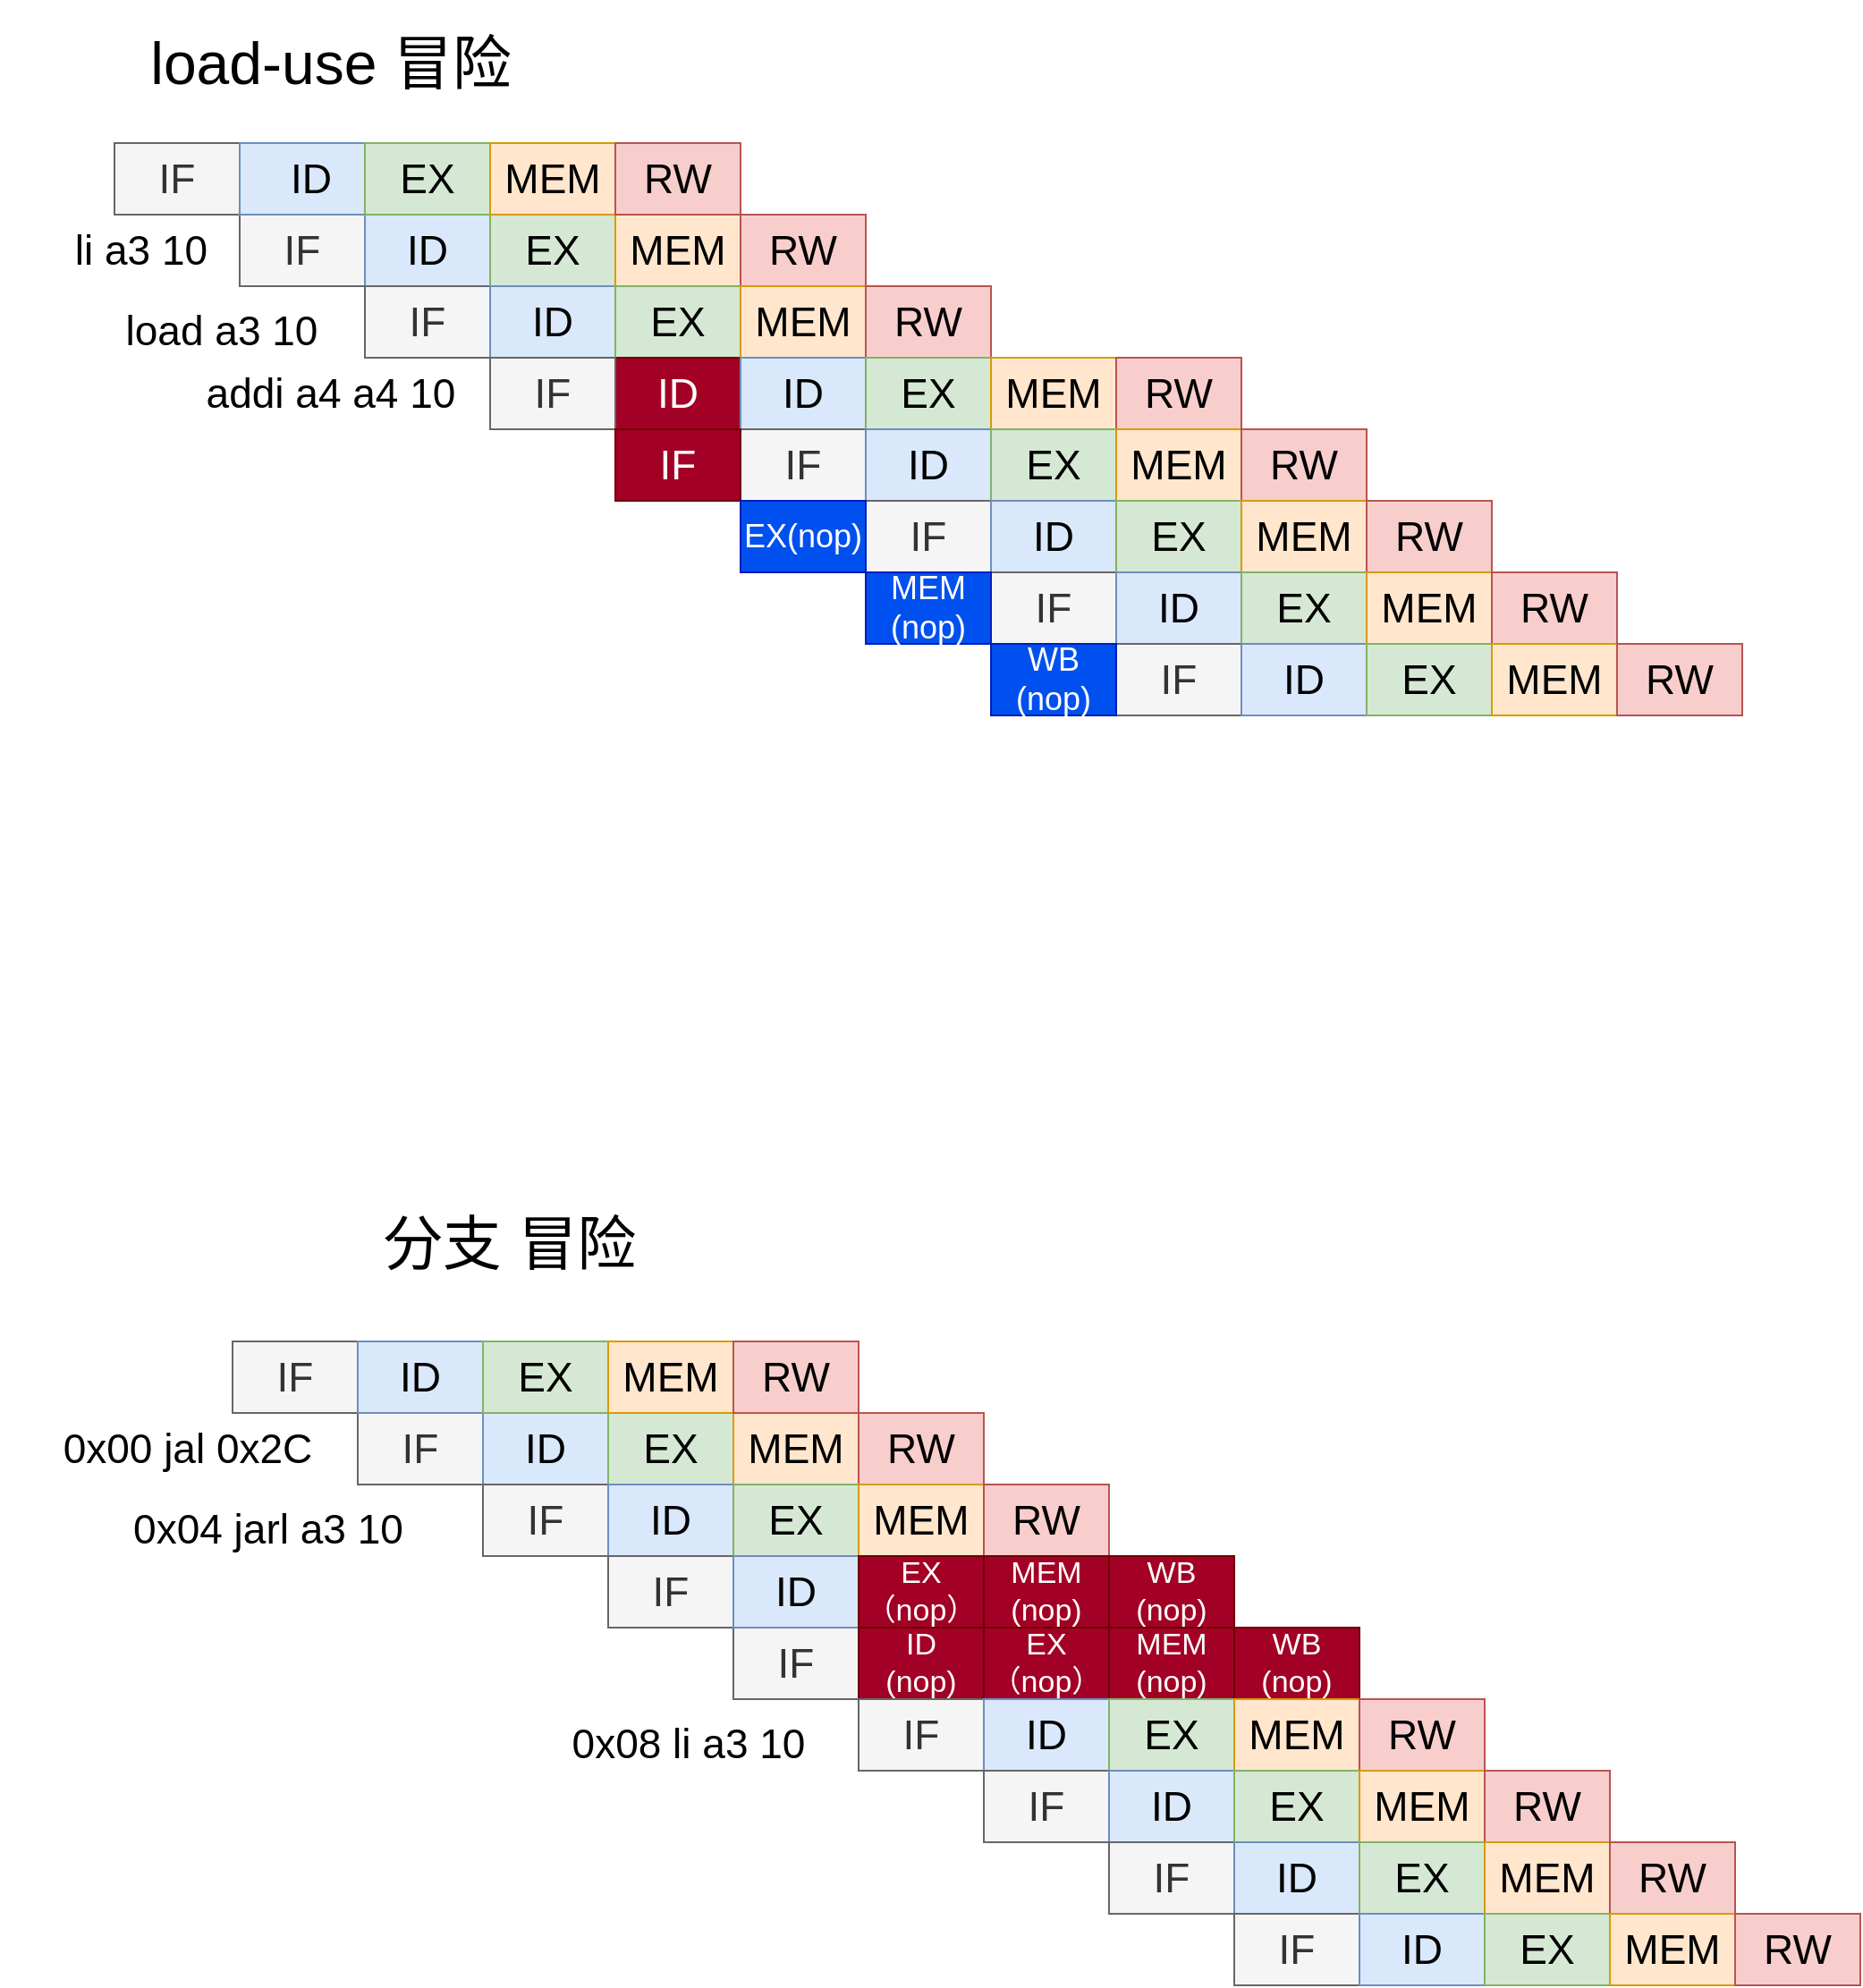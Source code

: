<mxfile>
    <diagram id="5qtFEe8_QqCSafaba-3f" name="第 1 页">
        <mxGraphModel dx="1346" dy="1474" grid="1" gridSize="10" guides="1" tooltips="1" connect="1" arrows="1" fold="1" page="1" pageScale="1" pageWidth="827" pageHeight="1169" math="0" shadow="0">
            <root>
                <mxCell id="0"/>
                <mxCell id="1" parent="0"/>
                <mxCell id="33" value="" style="group" parent="1" vertex="1" connectable="0">
                    <mxGeometry x="114" y="-200" width="350" height="40" as="geometry"/>
                </mxCell>
                <mxCell id="28" value="IF" style="whiteSpace=wrap;html=1;align=center;fontSize=23;fillColor=#f5f5f5;fontColor=#333333;strokeColor=#666666;" parent="33" vertex="1">
                    <mxGeometry width="70" height="40" as="geometry"/>
                </mxCell>
                <mxCell id="29" value="ID" style="whiteSpace=wrap;html=1;align=center;fontSize=23;fillColor=#dae8fc;strokeColor=#6c8ebf;" parent="33" vertex="1">
                    <mxGeometry x="70" width="70" height="40" as="geometry"/>
                </mxCell>
                <mxCell id="30" value="EX" style="whiteSpace=wrap;html=1;align=center;fontSize=23;fillColor=#d5e8d4;strokeColor=#82b366;" parent="33" vertex="1">
                    <mxGeometry x="140" width="70" height="40" as="geometry"/>
                </mxCell>
                <mxCell id="31" value="MEM" style="whiteSpace=wrap;html=1;align=center;fontSize=23;fillColor=#ffe6cc;strokeColor=#d79b00;" parent="33" vertex="1">
                    <mxGeometry x="210" width="70" height="40" as="geometry"/>
                </mxCell>
                <mxCell id="32" value="RW" style="whiteSpace=wrap;html=1;align=center;fontSize=23;fillColor=#f8cecc;strokeColor=#b85450;" parent="33" vertex="1">
                    <mxGeometry x="280" width="70" height="40" as="geometry"/>
                </mxCell>
                <mxCell id="36" value="" style="group" parent="1" vertex="1" connectable="0">
                    <mxGeometry x="184" y="-160" width="350" height="40" as="geometry"/>
                </mxCell>
                <mxCell id="37" value="IF" style="whiteSpace=wrap;html=1;align=center;fontSize=23;fillColor=#f5f5f5;fontColor=#333333;strokeColor=#666666;" parent="36" vertex="1">
                    <mxGeometry width="70" height="40" as="geometry"/>
                </mxCell>
                <mxCell id="38" value="ID" style="whiteSpace=wrap;html=1;align=center;fontSize=23;fillColor=#dae8fc;strokeColor=#6c8ebf;" parent="36" vertex="1">
                    <mxGeometry x="70" width="70" height="40" as="geometry"/>
                </mxCell>
                <mxCell id="39" value="EX" style="whiteSpace=wrap;html=1;align=center;fontSize=23;fillColor=#d5e8d4;strokeColor=#82b366;" parent="36" vertex="1">
                    <mxGeometry x="140" width="70" height="40" as="geometry"/>
                </mxCell>
                <mxCell id="40" value="MEM" style="whiteSpace=wrap;html=1;align=center;fontSize=23;fillColor=#ffe6cc;strokeColor=#d79b00;" parent="36" vertex="1">
                    <mxGeometry x="210" width="70" height="40" as="geometry"/>
                </mxCell>
                <mxCell id="41" value="RW" style="whiteSpace=wrap;html=1;align=center;fontSize=23;fillColor=#f8cecc;strokeColor=#b85450;" parent="36" vertex="1">
                    <mxGeometry x="280" width="70" height="40" as="geometry"/>
                </mxCell>
                <mxCell id="60" value="" style="group" parent="1" vertex="1" connectable="0">
                    <mxGeometry x="44" y="-240" width="350" height="40" as="geometry"/>
                </mxCell>
                <mxCell id="61" value="IF" style="whiteSpace=wrap;html=1;align=center;fontSize=23;fillColor=#f5f5f5;fontColor=#333333;strokeColor=#666666;" parent="60" vertex="1">
                    <mxGeometry width="70" height="40" as="geometry"/>
                </mxCell>
                <mxCell id="62" value="ID" style="whiteSpace=wrap;html=1;align=center;fontSize=23;fillColor=#dae8fc;strokeColor=#6c8ebf;" parent="60" vertex="1">
                    <mxGeometry x="70" width="80" height="40" as="geometry"/>
                </mxCell>
                <mxCell id="63" value="EX" style="whiteSpace=wrap;html=1;align=center;fontSize=23;fillColor=#d5e8d4;strokeColor=#82b366;" parent="60" vertex="1">
                    <mxGeometry x="140" width="70" height="40" as="geometry"/>
                </mxCell>
                <mxCell id="64" value="MEM" style="whiteSpace=wrap;html=1;align=center;fontSize=23;fillColor=#ffe6cc;strokeColor=#d79b00;" parent="60" vertex="1">
                    <mxGeometry x="210" width="70" height="40" as="geometry"/>
                </mxCell>
                <mxCell id="65" value="RW" style="whiteSpace=wrap;html=1;align=center;fontSize=23;fillColor=#f8cecc;strokeColor=#b85450;" parent="60" vertex="1">
                    <mxGeometry x="280" width="70" height="40" as="geometry"/>
                </mxCell>
                <mxCell id="67" value="li a3 10" style="text;html=1;strokeColor=none;fillColor=none;align=center;verticalAlign=middle;whiteSpace=wrap;rounded=0;fontSize=23;" parent="1" vertex="1">
                    <mxGeometry x="14" y="-195" width="90" height="30" as="geometry"/>
                </mxCell>
                <mxCell id="71" value="load a3 10" style="text;html=1;strokeColor=none;fillColor=none;align=center;verticalAlign=middle;whiteSpace=wrap;rounded=0;fontSize=23;" parent="1" vertex="1">
                    <mxGeometry x="44" y="-150" width="120" height="30" as="geometry"/>
                </mxCell>
                <mxCell id="78" value="ID" style="whiteSpace=wrap;html=1;align=center;fontSize=23;fillColor=#a20025;fontColor=#ffffff;strokeColor=#6F0000;" parent="1" vertex="1">
                    <mxGeometry x="324" y="-120" width="70" height="40" as="geometry"/>
                </mxCell>
                <mxCell id="43" value="IF" style="whiteSpace=wrap;html=1;align=center;fontSize=23;fillColor=#f5f5f5;fontColor=#333333;strokeColor=#666666;" parent="1" vertex="1">
                    <mxGeometry x="254" y="-120" width="70" height="40" as="geometry"/>
                </mxCell>
                <mxCell id="44" value="ID" style="whiteSpace=wrap;html=1;align=center;fontSize=23;fillColor=#dae8fc;strokeColor=#6c8ebf;" parent="1" vertex="1">
                    <mxGeometry x="394" y="-120" width="70" height="40" as="geometry"/>
                </mxCell>
                <mxCell id="45" value="EX" style="whiteSpace=wrap;html=1;align=center;fontSize=23;fillColor=#d5e8d4;strokeColor=#82b366;" parent="1" vertex="1">
                    <mxGeometry x="464" y="-120" width="70" height="40" as="geometry"/>
                </mxCell>
                <mxCell id="46" value="MEM" style="whiteSpace=wrap;html=1;align=center;fontSize=23;fillColor=#ffe6cc;strokeColor=#d79b00;" parent="1" vertex="1">
                    <mxGeometry x="534" y="-120" width="70" height="40" as="geometry"/>
                </mxCell>
                <mxCell id="47" value="RW" style="whiteSpace=wrap;html=1;align=center;fontSize=23;fillColor=#f8cecc;strokeColor=#b85450;" parent="1" vertex="1">
                    <mxGeometry x="604" y="-120" width="70" height="40" as="geometry"/>
                </mxCell>
                <mxCell id="83" value="" style="group" parent="1" vertex="1" connectable="0">
                    <mxGeometry x="180" y="470" width="350" height="40" as="geometry"/>
                </mxCell>
                <mxCell id="84" value="IF" style="whiteSpace=wrap;html=1;align=center;fontSize=23;fillColor=#f5f5f5;fontColor=#333333;strokeColor=#666666;" parent="83" vertex="1">
                    <mxGeometry width="70" height="40" as="geometry"/>
                </mxCell>
                <mxCell id="85" value="ID" style="whiteSpace=wrap;html=1;align=center;fontSize=23;fillColor=#dae8fc;strokeColor=#6c8ebf;" parent="83" vertex="1">
                    <mxGeometry x="70" width="70" height="40" as="geometry"/>
                </mxCell>
                <mxCell id="86" value="EX" style="whiteSpace=wrap;html=1;align=center;fontSize=23;fillColor=#d5e8d4;strokeColor=#82b366;" parent="83" vertex="1">
                    <mxGeometry x="140" width="70" height="40" as="geometry"/>
                </mxCell>
                <mxCell id="87" value="MEM" style="whiteSpace=wrap;html=1;align=center;fontSize=23;fillColor=#ffe6cc;strokeColor=#d79b00;" parent="83" vertex="1">
                    <mxGeometry x="210" width="70" height="40" as="geometry"/>
                </mxCell>
                <mxCell id="88" value="RW" style="whiteSpace=wrap;html=1;align=center;fontSize=23;fillColor=#f8cecc;strokeColor=#b85450;" parent="83" vertex="1">
                    <mxGeometry x="280" width="70" height="40" as="geometry"/>
                </mxCell>
                <mxCell id="89" value="0x00 jal 0x2C" style="text;html=1;strokeColor=none;fillColor=none;align=center;verticalAlign=middle;whiteSpace=wrap;rounded=0;fontSize=23;" parent="1" vertex="1">
                    <mxGeometry x="-20" y="475" width="210" height="30" as="geometry"/>
                </mxCell>
                <mxCell id="90" value="0x04 jarl a3 10" style="text;html=1;strokeColor=none;fillColor=none;align=center;verticalAlign=middle;whiteSpace=wrap;rounded=0;fontSize=23;" parent="1" vertex="1">
                    <mxGeometry x="40" y="520" width="180" height="30" as="geometry"/>
                </mxCell>
                <mxCell id="91" value="" style="group" parent="1" vertex="1" connectable="0">
                    <mxGeometry x="250" y="510" width="350" height="40" as="geometry"/>
                </mxCell>
                <mxCell id="92" value="IF" style="whiteSpace=wrap;html=1;align=center;fontSize=23;fillColor=#f5f5f5;fontColor=#333333;strokeColor=#666666;" parent="91" vertex="1">
                    <mxGeometry width="70" height="40" as="geometry"/>
                </mxCell>
                <mxCell id="93" value="ID" style="whiteSpace=wrap;html=1;align=center;fontSize=23;fillColor=#dae8fc;strokeColor=#6c8ebf;" parent="91" vertex="1">
                    <mxGeometry x="70" width="70" height="40" as="geometry"/>
                </mxCell>
                <mxCell id="94" value="EX" style="whiteSpace=wrap;html=1;align=center;fontSize=23;fillColor=#d5e8d4;strokeColor=#82b366;" parent="91" vertex="1">
                    <mxGeometry x="140" width="70" height="40" as="geometry"/>
                </mxCell>
                <mxCell id="95" value="MEM" style="whiteSpace=wrap;html=1;align=center;fontSize=23;fillColor=#ffe6cc;strokeColor=#d79b00;" parent="91" vertex="1">
                    <mxGeometry x="210" width="70" height="40" as="geometry"/>
                </mxCell>
                <mxCell id="96" value="RW" style="whiteSpace=wrap;html=1;align=center;fontSize=23;fillColor=#f8cecc;strokeColor=#b85450;" parent="91" vertex="1">
                    <mxGeometry x="280" width="70" height="40" as="geometry"/>
                </mxCell>
                <mxCell id="98" value="" style="group" parent="1" vertex="1" connectable="0">
                    <mxGeometry x="390" y="590" width="350" height="40" as="geometry"/>
                </mxCell>
                <mxCell id="99" value="IF" style="whiteSpace=wrap;html=1;align=center;fontSize=23;fillColor=#f5f5f5;fontColor=#333333;strokeColor=#666666;" parent="98" vertex="1">
                    <mxGeometry width="70" height="40" as="geometry"/>
                </mxCell>
                <mxCell id="134" value="ID&lt;br style=&quot;font-size: 17px;&quot;&gt;(nop)" style="whiteSpace=wrap;html=1;align=center;fontSize=17;fillColor=#a20025;fontColor=#ffffff;strokeColor=#6F0000;" parent="98" vertex="1">
                    <mxGeometry x="70" width="70" height="40" as="geometry"/>
                </mxCell>
                <mxCell id="180" value="EX&lt;br style=&quot;font-size: 17px;&quot;&gt;（nop）" style="whiteSpace=wrap;html=1;align=center;fontSize=17;fillColor=#a20025;fontColor=#ffffff;strokeColor=#6F0000;" parent="98" vertex="1">
                    <mxGeometry x="140" width="70" height="40" as="geometry"/>
                </mxCell>
                <mxCell id="181" value="MEM&lt;br style=&quot;font-size: 17px;&quot;&gt;(nop)" style="whiteSpace=wrap;html=1;align=center;fontSize=17;fillColor=#a20025;fontColor=#ffffff;strokeColor=#6F0000;" parent="98" vertex="1">
                    <mxGeometry x="210" width="70" height="40" as="geometry"/>
                </mxCell>
                <mxCell id="182" value="WB&lt;br style=&quot;font-size: 17px;&quot;&gt;(nop)" style="whiteSpace=wrap;html=1;align=center;fontSize=17;fillColor=#a20025;fontColor=#ffffff;strokeColor=#6F0000;" parent="98" vertex="1">
                    <mxGeometry x="280" width="70" height="40" as="geometry"/>
                </mxCell>
                <mxCell id="104" value="0x08 li a3 10" style="text;html=1;strokeColor=none;fillColor=none;align=center;verticalAlign=middle;whiteSpace=wrap;rounded=0;fontSize=23;" parent="1" vertex="1">
                    <mxGeometry x="290" y="640" width="150" height="30" as="geometry"/>
                </mxCell>
                <mxCell id="105" value="" style="group;fontSize=11;" parent="1" vertex="1" connectable="0">
                    <mxGeometry x="320" y="550" width="350" height="40" as="geometry"/>
                </mxCell>
                <mxCell id="106" value="IF" style="whiteSpace=wrap;html=1;align=center;fontSize=23;fillColor=#f5f5f5;fontColor=#333333;strokeColor=#666666;" parent="105" vertex="1">
                    <mxGeometry width="70" height="40" as="geometry"/>
                </mxCell>
                <mxCell id="107" value="ID" style="whiteSpace=wrap;html=1;align=center;fontSize=23;fillColor=#dae8fc;strokeColor=#6c8ebf;" parent="105" vertex="1">
                    <mxGeometry x="70" width="70" height="40" as="geometry"/>
                </mxCell>
                <mxCell id="81" value="EX&lt;br style=&quot;font-size: 17px;&quot;&gt;（nop）" style="whiteSpace=wrap;html=1;align=center;fontSize=17;fillColor=#a20025;fontColor=#ffffff;strokeColor=#6F0000;" parent="105" vertex="1">
                    <mxGeometry x="140" width="70" height="40" as="geometry"/>
                </mxCell>
                <mxCell id="140" value="MEM&lt;br style=&quot;font-size: 17px;&quot;&gt;(nop)" style="whiteSpace=wrap;html=1;align=center;fontSize=17;fillColor=#a20025;fontColor=#ffffff;strokeColor=#6F0000;" parent="105" vertex="1">
                    <mxGeometry x="210" width="70" height="40" as="geometry"/>
                </mxCell>
                <mxCell id="141" value="WB&lt;br style=&quot;font-size: 17px;&quot;&gt;(nop)" style="whiteSpace=wrap;html=1;align=center;fontSize=17;fillColor=#a20025;fontColor=#ffffff;strokeColor=#6F0000;" parent="105" vertex="1">
                    <mxGeometry x="280" width="70" height="40" as="geometry"/>
                </mxCell>
                <mxCell id="112" value="" style="group" parent="1" vertex="1" connectable="0">
                    <mxGeometry x="460" y="630" width="350" height="40" as="geometry"/>
                </mxCell>
                <mxCell id="113" value="IF" style="whiteSpace=wrap;html=1;align=center;fontSize=23;fillColor=#f5f5f5;fontColor=#333333;strokeColor=#666666;" parent="112" vertex="1">
                    <mxGeometry width="70" height="40" as="geometry"/>
                </mxCell>
                <mxCell id="114" value="ID" style="whiteSpace=wrap;html=1;align=center;fontSize=23;fillColor=#dae8fc;strokeColor=#6c8ebf;" parent="112" vertex="1">
                    <mxGeometry x="70" width="70" height="40" as="geometry"/>
                </mxCell>
                <mxCell id="115" value="EX" style="whiteSpace=wrap;html=1;align=center;fontSize=23;fillColor=#d5e8d4;strokeColor=#82b366;" parent="112" vertex="1">
                    <mxGeometry x="140" width="70" height="40" as="geometry"/>
                </mxCell>
                <mxCell id="116" value="MEM" style="whiteSpace=wrap;html=1;align=center;fontSize=23;fillColor=#ffe6cc;strokeColor=#d79b00;" parent="112" vertex="1">
                    <mxGeometry x="210" width="70" height="40" as="geometry"/>
                </mxCell>
                <mxCell id="117" value="RW" style="whiteSpace=wrap;html=1;align=center;fontSize=23;fillColor=#f8cecc;strokeColor=#b85450;" parent="112" vertex="1">
                    <mxGeometry x="280" width="70" height="40" as="geometry"/>
                </mxCell>
                <mxCell id="118" value="" style="group" parent="1" vertex="1" connectable="0">
                    <mxGeometry x="530" y="670" width="350" height="40" as="geometry"/>
                </mxCell>
                <mxCell id="119" value="IF" style="whiteSpace=wrap;html=1;align=center;fontSize=23;fillColor=#f5f5f5;fontColor=#333333;strokeColor=#666666;" parent="118" vertex="1">
                    <mxGeometry width="70" height="40" as="geometry"/>
                </mxCell>
                <mxCell id="120" value="ID" style="whiteSpace=wrap;html=1;align=center;fontSize=23;fillColor=#dae8fc;strokeColor=#6c8ebf;" parent="118" vertex="1">
                    <mxGeometry x="70" width="70" height="40" as="geometry"/>
                </mxCell>
                <mxCell id="121" value="EX" style="whiteSpace=wrap;html=1;align=center;fontSize=23;fillColor=#d5e8d4;strokeColor=#82b366;" parent="118" vertex="1">
                    <mxGeometry x="140" width="70" height="40" as="geometry"/>
                </mxCell>
                <mxCell id="122" value="MEM" style="whiteSpace=wrap;html=1;align=center;fontSize=23;fillColor=#ffe6cc;strokeColor=#d79b00;" parent="118" vertex="1">
                    <mxGeometry x="210" width="70" height="40" as="geometry"/>
                </mxCell>
                <mxCell id="123" value="RW" style="whiteSpace=wrap;html=1;align=center;fontSize=23;fillColor=#f8cecc;strokeColor=#b85450;" parent="118" vertex="1">
                    <mxGeometry x="280" width="70" height="40" as="geometry"/>
                </mxCell>
                <mxCell id="128" value="" style="group" parent="1" vertex="1" connectable="0">
                    <mxGeometry x="110" y="430" width="350" height="40" as="geometry"/>
                </mxCell>
                <mxCell id="129" value="IF" style="whiteSpace=wrap;html=1;align=center;fontSize=23;fillColor=#f5f5f5;fontColor=#333333;strokeColor=#666666;" parent="128" vertex="1">
                    <mxGeometry width="70" height="40" as="geometry"/>
                </mxCell>
                <mxCell id="130" value="ID" style="whiteSpace=wrap;html=1;align=center;fontSize=23;fillColor=#dae8fc;strokeColor=#6c8ebf;" parent="128" vertex="1">
                    <mxGeometry x="70" width="70" height="40" as="geometry"/>
                </mxCell>
                <mxCell id="131" value="EX" style="whiteSpace=wrap;html=1;align=center;fontSize=23;fillColor=#d5e8d4;strokeColor=#82b366;" parent="128" vertex="1">
                    <mxGeometry x="140" width="70" height="40" as="geometry"/>
                </mxCell>
                <mxCell id="132" value="MEM" style="whiteSpace=wrap;html=1;align=center;fontSize=23;fillColor=#ffe6cc;strokeColor=#d79b00;" parent="128" vertex="1">
                    <mxGeometry x="210" width="70" height="40" as="geometry"/>
                </mxCell>
                <mxCell id="133" value="RW" style="whiteSpace=wrap;html=1;align=center;fontSize=23;fillColor=#f8cecc;strokeColor=#b85450;" parent="128" vertex="1">
                    <mxGeometry x="280" width="70" height="40" as="geometry"/>
                </mxCell>
                <mxCell id="145" value="" style="group;fillColor=#a20025;fontColor=#ffffff;strokeColor=#6F0000;" parent="1" vertex="1" connectable="0">
                    <mxGeometry x="394" y="-80" width="350" height="40" as="geometry"/>
                </mxCell>
                <mxCell id="146" value="IF" style="whiteSpace=wrap;html=1;align=center;fontSize=23;fillColor=#f5f5f5;fontColor=#333333;strokeColor=#666666;" parent="145" vertex="1">
                    <mxGeometry width="70" height="40" as="geometry"/>
                </mxCell>
                <mxCell id="147" value="ID" style="whiteSpace=wrap;html=1;align=center;fontSize=23;fillColor=#dae8fc;strokeColor=#6c8ebf;" parent="145" vertex="1">
                    <mxGeometry x="70" width="70" height="40" as="geometry"/>
                </mxCell>
                <mxCell id="148" value="EX" style="whiteSpace=wrap;html=1;align=center;fontSize=23;fillColor=#d5e8d4;strokeColor=#82b366;" parent="145" vertex="1">
                    <mxGeometry x="140" width="70" height="40" as="geometry"/>
                </mxCell>
                <mxCell id="149" value="MEM" style="whiteSpace=wrap;html=1;align=center;fontSize=23;fillColor=#ffe6cc;strokeColor=#d79b00;" parent="145" vertex="1">
                    <mxGeometry x="210" width="70" height="40" as="geometry"/>
                </mxCell>
                <mxCell id="150" value="RW" style="whiteSpace=wrap;html=1;align=center;fontSize=23;fillColor=#f8cecc;strokeColor=#b85450;" parent="145" vertex="1">
                    <mxGeometry x="280" width="70" height="40" as="geometry"/>
                </mxCell>
                <mxCell id="152" value="IF" style="whiteSpace=wrap;html=1;align=center;fontSize=23;fillColor=#a20025;fontColor=#ffffff;strokeColor=#6F0000;" parent="1" vertex="1">
                    <mxGeometry x="324" y="-80" width="70" height="40" as="geometry"/>
                </mxCell>
                <mxCell id="154" value="" style="group" parent="1" vertex="1" connectable="0">
                    <mxGeometry x="464" y="-40" width="350" height="40" as="geometry"/>
                </mxCell>
                <mxCell id="155" value="IF" style="whiteSpace=wrap;html=1;align=center;fontSize=23;fillColor=#f5f5f5;fontColor=#333333;strokeColor=#666666;" parent="154" vertex="1">
                    <mxGeometry width="70" height="40" as="geometry"/>
                </mxCell>
                <mxCell id="156" value="ID" style="whiteSpace=wrap;html=1;align=center;fontSize=23;fillColor=#dae8fc;strokeColor=#6c8ebf;" parent="154" vertex="1">
                    <mxGeometry x="70" width="70" height="40" as="geometry"/>
                </mxCell>
                <mxCell id="157" value="EX" style="whiteSpace=wrap;html=1;align=center;fontSize=23;fillColor=#d5e8d4;strokeColor=#82b366;" parent="154" vertex="1">
                    <mxGeometry x="140" width="70" height="40" as="geometry"/>
                </mxCell>
                <mxCell id="158" value="MEM" style="whiteSpace=wrap;html=1;align=center;fontSize=23;fillColor=#ffe6cc;strokeColor=#d79b00;" parent="154" vertex="1">
                    <mxGeometry x="210" width="70" height="40" as="geometry"/>
                </mxCell>
                <mxCell id="159" value="RW" style="whiteSpace=wrap;html=1;align=center;fontSize=23;fillColor=#f8cecc;strokeColor=#b85450;" parent="154" vertex="1">
                    <mxGeometry x="280" width="70" height="40" as="geometry"/>
                </mxCell>
                <mxCell id="160" value="EX(nop)" style="whiteSpace=wrap;html=1;align=center;fontSize=18;fillColor=#0050ef;strokeColor=#001DBC;fontColor=#ffffff;" parent="1" vertex="1">
                    <mxGeometry x="394" y="-40" width="70" height="40" as="geometry"/>
                </mxCell>
                <mxCell id="163" value="" style="group" parent="1" vertex="1" connectable="0">
                    <mxGeometry x="534" width="350" height="40" as="geometry"/>
                </mxCell>
                <mxCell id="164" value="IF" style="whiteSpace=wrap;html=1;align=center;fontSize=23;fillColor=#f5f5f5;fontColor=#333333;strokeColor=#666666;" parent="163" vertex="1">
                    <mxGeometry width="70" height="40" as="geometry"/>
                </mxCell>
                <mxCell id="165" value="ID" style="whiteSpace=wrap;html=1;align=center;fontSize=23;fillColor=#dae8fc;strokeColor=#6c8ebf;" parent="163" vertex="1">
                    <mxGeometry x="70" width="70" height="40" as="geometry"/>
                </mxCell>
                <mxCell id="166" value="EX" style="whiteSpace=wrap;html=1;align=center;fontSize=23;fillColor=#d5e8d4;strokeColor=#82b366;" parent="163" vertex="1">
                    <mxGeometry x="140" width="70" height="40" as="geometry"/>
                </mxCell>
                <mxCell id="167" value="MEM" style="whiteSpace=wrap;html=1;align=center;fontSize=23;fillColor=#ffe6cc;strokeColor=#d79b00;" parent="163" vertex="1">
                    <mxGeometry x="210" width="70" height="40" as="geometry"/>
                </mxCell>
                <mxCell id="168" value="RW" style="whiteSpace=wrap;html=1;align=center;fontSize=23;fillColor=#f8cecc;strokeColor=#b85450;" parent="163" vertex="1">
                    <mxGeometry x="280" width="70" height="40" as="geometry"/>
                </mxCell>
                <mxCell id="169" value="MEM&lt;br&gt;(nop)" style="whiteSpace=wrap;html=1;align=center;fontSize=18;fillColor=#0050ef;strokeColor=#001DBC;fontColor=#ffffff;" parent="1" vertex="1">
                    <mxGeometry x="464" width="70" height="40" as="geometry"/>
                </mxCell>
                <mxCell id="170" value="" style="group" parent="1" vertex="1" connectable="0">
                    <mxGeometry x="604" y="40" width="350" height="40" as="geometry"/>
                </mxCell>
                <mxCell id="171" value="IF" style="whiteSpace=wrap;html=1;align=center;fontSize=23;fillColor=#f5f5f5;fontColor=#333333;strokeColor=#666666;" parent="170" vertex="1">
                    <mxGeometry width="70" height="40" as="geometry"/>
                </mxCell>
                <mxCell id="172" value="ID" style="whiteSpace=wrap;html=1;align=center;fontSize=23;fillColor=#dae8fc;strokeColor=#6c8ebf;" parent="170" vertex="1">
                    <mxGeometry x="70" width="70" height="40" as="geometry"/>
                </mxCell>
                <mxCell id="173" value="EX" style="whiteSpace=wrap;html=1;align=center;fontSize=23;fillColor=#d5e8d4;strokeColor=#82b366;" parent="170" vertex="1">
                    <mxGeometry x="140" width="70" height="40" as="geometry"/>
                </mxCell>
                <mxCell id="174" value="MEM" style="whiteSpace=wrap;html=1;align=center;fontSize=23;fillColor=#ffe6cc;strokeColor=#d79b00;" parent="170" vertex="1">
                    <mxGeometry x="210" width="70" height="40" as="geometry"/>
                </mxCell>
                <mxCell id="175" value="RW" style="whiteSpace=wrap;html=1;align=center;fontSize=23;fillColor=#f8cecc;strokeColor=#b85450;" parent="170" vertex="1">
                    <mxGeometry x="280" width="70" height="40" as="geometry"/>
                </mxCell>
                <mxCell id="176" value="WB&lt;br&gt;(nop)" style="whiteSpace=wrap;html=1;align=center;fontSize=18;fillColor=#0050ef;strokeColor=#001DBC;fontColor=#ffffff;" parent="1" vertex="1">
                    <mxGeometry x="534" y="40" width="70" height="40" as="geometry"/>
                </mxCell>
                <mxCell id="177" value="addi a4 a4 10" style="text;html=1;strokeColor=none;fillColor=none;align=center;verticalAlign=middle;whiteSpace=wrap;rounded=0;fontSize=23;" parent="1" vertex="1">
                    <mxGeometry x="90" y="-115" width="150" height="30" as="geometry"/>
                </mxCell>
                <mxCell id="178" value="load-use 冒险" style="text;html=1;strokeColor=none;fillColor=none;align=center;verticalAlign=middle;whiteSpace=wrap;rounded=0;fontSize=33;" parent="1" vertex="1">
                    <mxGeometry x="40" y="-320" width="250" height="70" as="geometry"/>
                </mxCell>
                <mxCell id="179" value="分支 冒险" style="text;html=1;strokeColor=none;fillColor=none;align=center;verticalAlign=middle;whiteSpace=wrap;rounded=0;fontSize=33;" parent="1" vertex="1">
                    <mxGeometry x="140" y="340" width="250" height="70" as="geometry"/>
                </mxCell>
                <mxCell id="183" value="" style="group" parent="1" vertex="1" connectable="0">
                    <mxGeometry x="600" y="710" width="350" height="40" as="geometry"/>
                </mxCell>
                <mxCell id="184" value="IF" style="whiteSpace=wrap;html=1;align=center;fontSize=23;fillColor=#f5f5f5;fontColor=#333333;strokeColor=#666666;" parent="183" vertex="1">
                    <mxGeometry width="70" height="40" as="geometry"/>
                </mxCell>
                <mxCell id="185" value="ID" style="whiteSpace=wrap;html=1;align=center;fontSize=23;fillColor=#dae8fc;strokeColor=#6c8ebf;" parent="183" vertex="1">
                    <mxGeometry x="70" width="70" height="40" as="geometry"/>
                </mxCell>
                <mxCell id="186" value="EX" style="whiteSpace=wrap;html=1;align=center;fontSize=23;fillColor=#d5e8d4;strokeColor=#82b366;" parent="183" vertex="1">
                    <mxGeometry x="140" width="70" height="40" as="geometry"/>
                </mxCell>
                <mxCell id="187" value="MEM" style="whiteSpace=wrap;html=1;align=center;fontSize=23;fillColor=#ffe6cc;strokeColor=#d79b00;" parent="183" vertex="1">
                    <mxGeometry x="210" width="70" height="40" as="geometry"/>
                </mxCell>
                <mxCell id="188" value="RW" style="whiteSpace=wrap;html=1;align=center;fontSize=23;fillColor=#f8cecc;strokeColor=#b85450;" parent="183" vertex="1">
                    <mxGeometry x="280" width="70" height="40" as="geometry"/>
                </mxCell>
                <mxCell id="189" value="" style="group" parent="1" vertex="1" connectable="0">
                    <mxGeometry x="670" y="750" width="350" height="40" as="geometry"/>
                </mxCell>
                <mxCell id="190" value="IF" style="whiteSpace=wrap;html=1;align=center;fontSize=23;fillColor=#f5f5f5;fontColor=#333333;strokeColor=#666666;" parent="189" vertex="1">
                    <mxGeometry width="70" height="40" as="geometry"/>
                </mxCell>
                <mxCell id="191" value="ID" style="whiteSpace=wrap;html=1;align=center;fontSize=23;fillColor=#dae8fc;strokeColor=#6c8ebf;" parent="189" vertex="1">
                    <mxGeometry x="70" width="70" height="40" as="geometry"/>
                </mxCell>
                <mxCell id="192" value="EX" style="whiteSpace=wrap;html=1;align=center;fontSize=23;fillColor=#d5e8d4;strokeColor=#82b366;" parent="189" vertex="1">
                    <mxGeometry x="140" width="70" height="40" as="geometry"/>
                </mxCell>
                <mxCell id="193" value="MEM" style="whiteSpace=wrap;html=1;align=center;fontSize=23;fillColor=#ffe6cc;strokeColor=#d79b00;" parent="189" vertex="1">
                    <mxGeometry x="210" width="70" height="40" as="geometry"/>
                </mxCell>
                <mxCell id="194" value="RW" style="whiteSpace=wrap;html=1;align=center;fontSize=23;fillColor=#f8cecc;strokeColor=#b85450;" parent="189" vertex="1">
                    <mxGeometry x="280" width="70" height="40" as="geometry"/>
                </mxCell>
            </root>
        </mxGraphModel>
    </diagram>
</mxfile>
